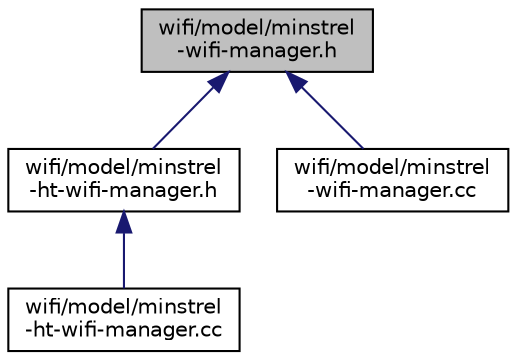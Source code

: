 digraph "wifi/model/minstrel-wifi-manager.h"
{
  edge [fontname="Helvetica",fontsize="10",labelfontname="Helvetica",labelfontsize="10"];
  node [fontname="Helvetica",fontsize="10",shape=record];
  Node1 [label="wifi/model/minstrel\l-wifi-manager.h",height=0.2,width=0.4,color="black", fillcolor="grey75", style="filled", fontcolor="black"];
  Node1 -> Node2 [dir="back",color="midnightblue",fontsize="10",style="solid"];
  Node2 [label="wifi/model/minstrel\l-ht-wifi-manager.h",height=0.2,width=0.4,color="black", fillcolor="white", style="filled",URL="$d0/da2/minstrel-ht-wifi-manager_8h.html"];
  Node2 -> Node3 [dir="back",color="midnightblue",fontsize="10",style="solid"];
  Node3 [label="wifi/model/minstrel\l-ht-wifi-manager.cc",height=0.2,width=0.4,color="black", fillcolor="white", style="filled",URL="$d2/da0/minstrel-ht-wifi-manager_8cc.html"];
  Node1 -> Node4 [dir="back",color="midnightblue",fontsize="10",style="solid"];
  Node4 [label="wifi/model/minstrel\l-wifi-manager.cc",height=0.2,width=0.4,color="black", fillcolor="white", style="filled",URL="$d1/d3d/minstrel-wifi-manager_8cc.html"];
}
